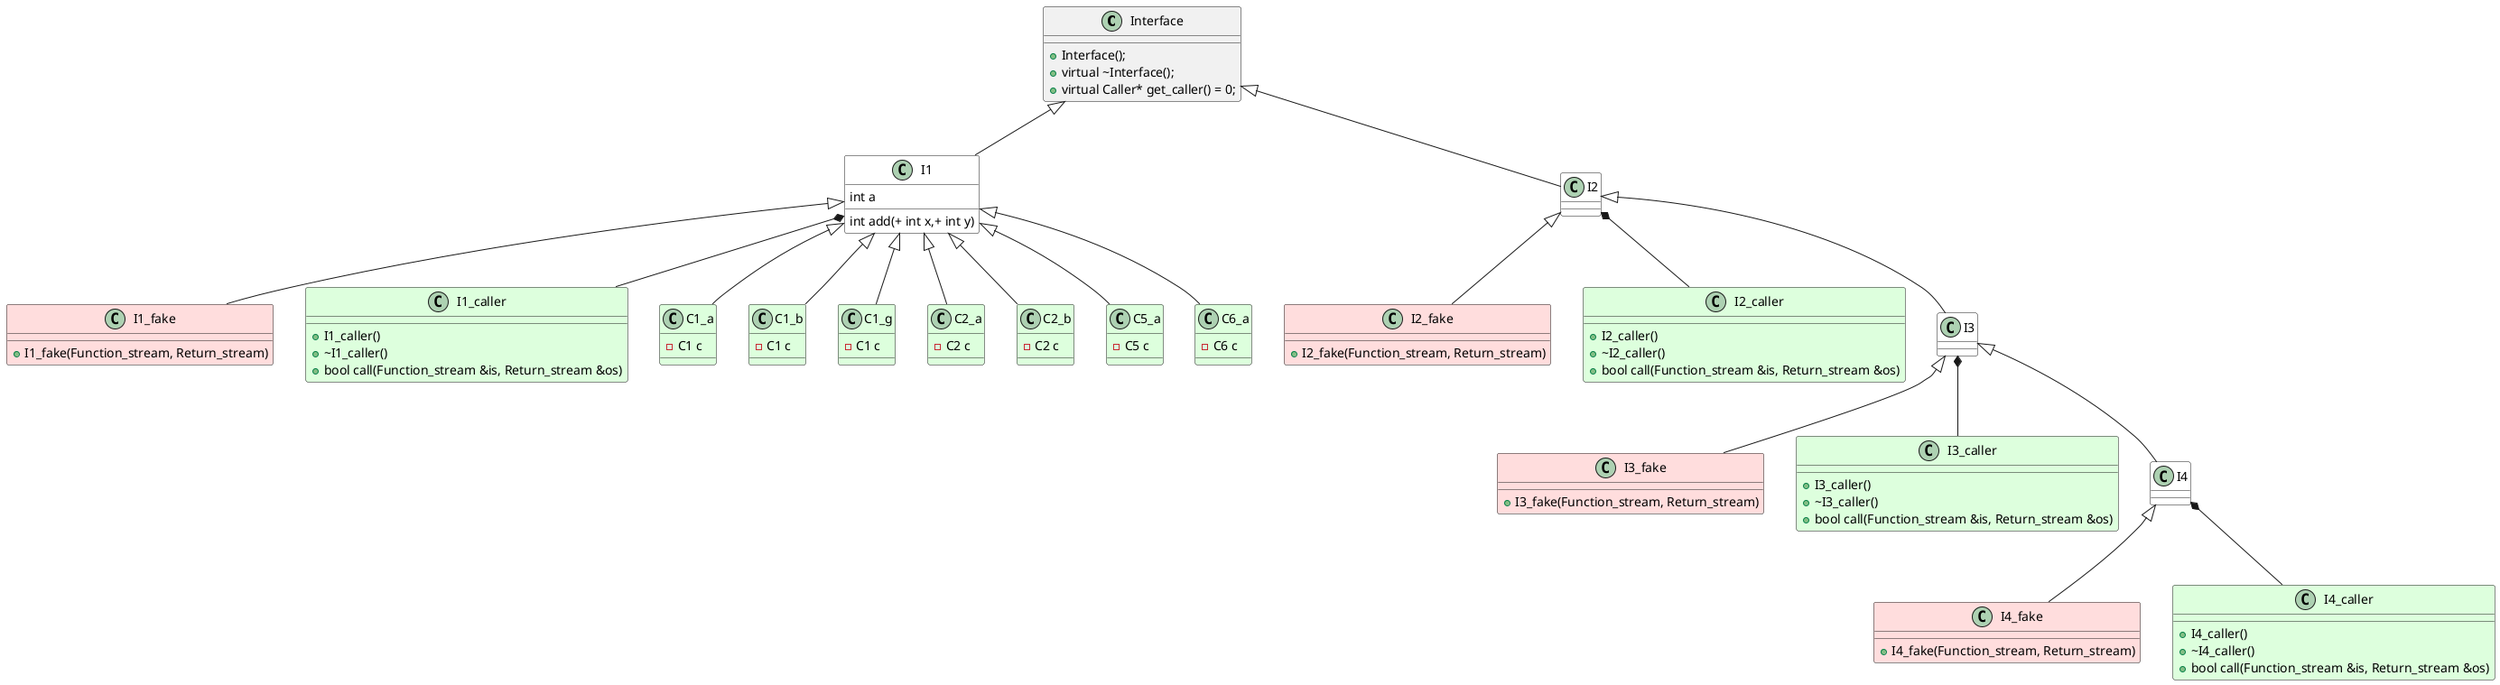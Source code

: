 @startuml

Class Interface {
  + Interface();
  + virtual ~Interface();
  + virtual Caller* get_caller() = 0;
}


Class I1 #FFFFFF {
int a

int add(+ int x,+ int y)
}

Class I1_fake #FFDDDD {
      + I1_fake(Function_stream, Return_stream)
}

I1 <|-- I1_fake

Class I1_caller #DDFFDD {
      + I1_caller()
      + ~I1_caller()
      + bool call(Function_stream &is, Return_stream &os)
}

I1 *-- I1_caller




Interface <|-- I1



Class I2 #FFFFFF {

}

Class I2_fake #FFDDDD {
      + I2_fake(Function_stream, Return_stream)
}

I2 <|-- I2_fake

Class I2_caller #DDFFDD {
      + I2_caller()
      + ~I2_caller()
      + bool call(Function_stream &is, Return_stream &os)
}

I2 *-- I2_caller




Interface <|-- I2



Class I3 #FFFFFF {

}

Class I3_fake #FFDDDD {
      + I3_fake(Function_stream, Return_stream)
}

I3 <|-- I3_fake

Class I3_caller #DDFFDD {
      + I3_caller()
      + ~I3_caller()
      + bool call(Function_stream &is, Return_stream &os)
}

I3 *-- I3_caller




I2 <|-- I3



Class I4 #FFFFFF {

}

Class I4_fake #FFDDDD {
      + I4_fake(Function_stream, Return_stream)
}

I4 <|-- I4_fake

Class I4_caller #DDFFDD {
      + I4_caller()
      + ~I4_caller()
      + bool call(Function_stream &is, Return_stream &os)
}

I4 *-- I4_caller




I3 <|-- I4






class C1_a #DDFFDD {
      - C1 c
}
I1 <|-- C1_a

class C1_b #DDFFDD {
      - C1 c
}
I1 <|-- C1_b

class C1_g #DDFFDD {
      - C1 c
}
I1 <|-- C1_g



class C2_a #DDFFDD {
      - C2 c
}
I1 <|-- C2_a

class C2_b #DDFFDD {
      - C2 c
}
I1 <|-- C2_b







class C5_a #DDFFDD {
      - C5 c
}
I1 <|-- C5_a



class C6_a #DDFFDD {
      - C6 c
}
I1 <|-- C6_a







@enduml
